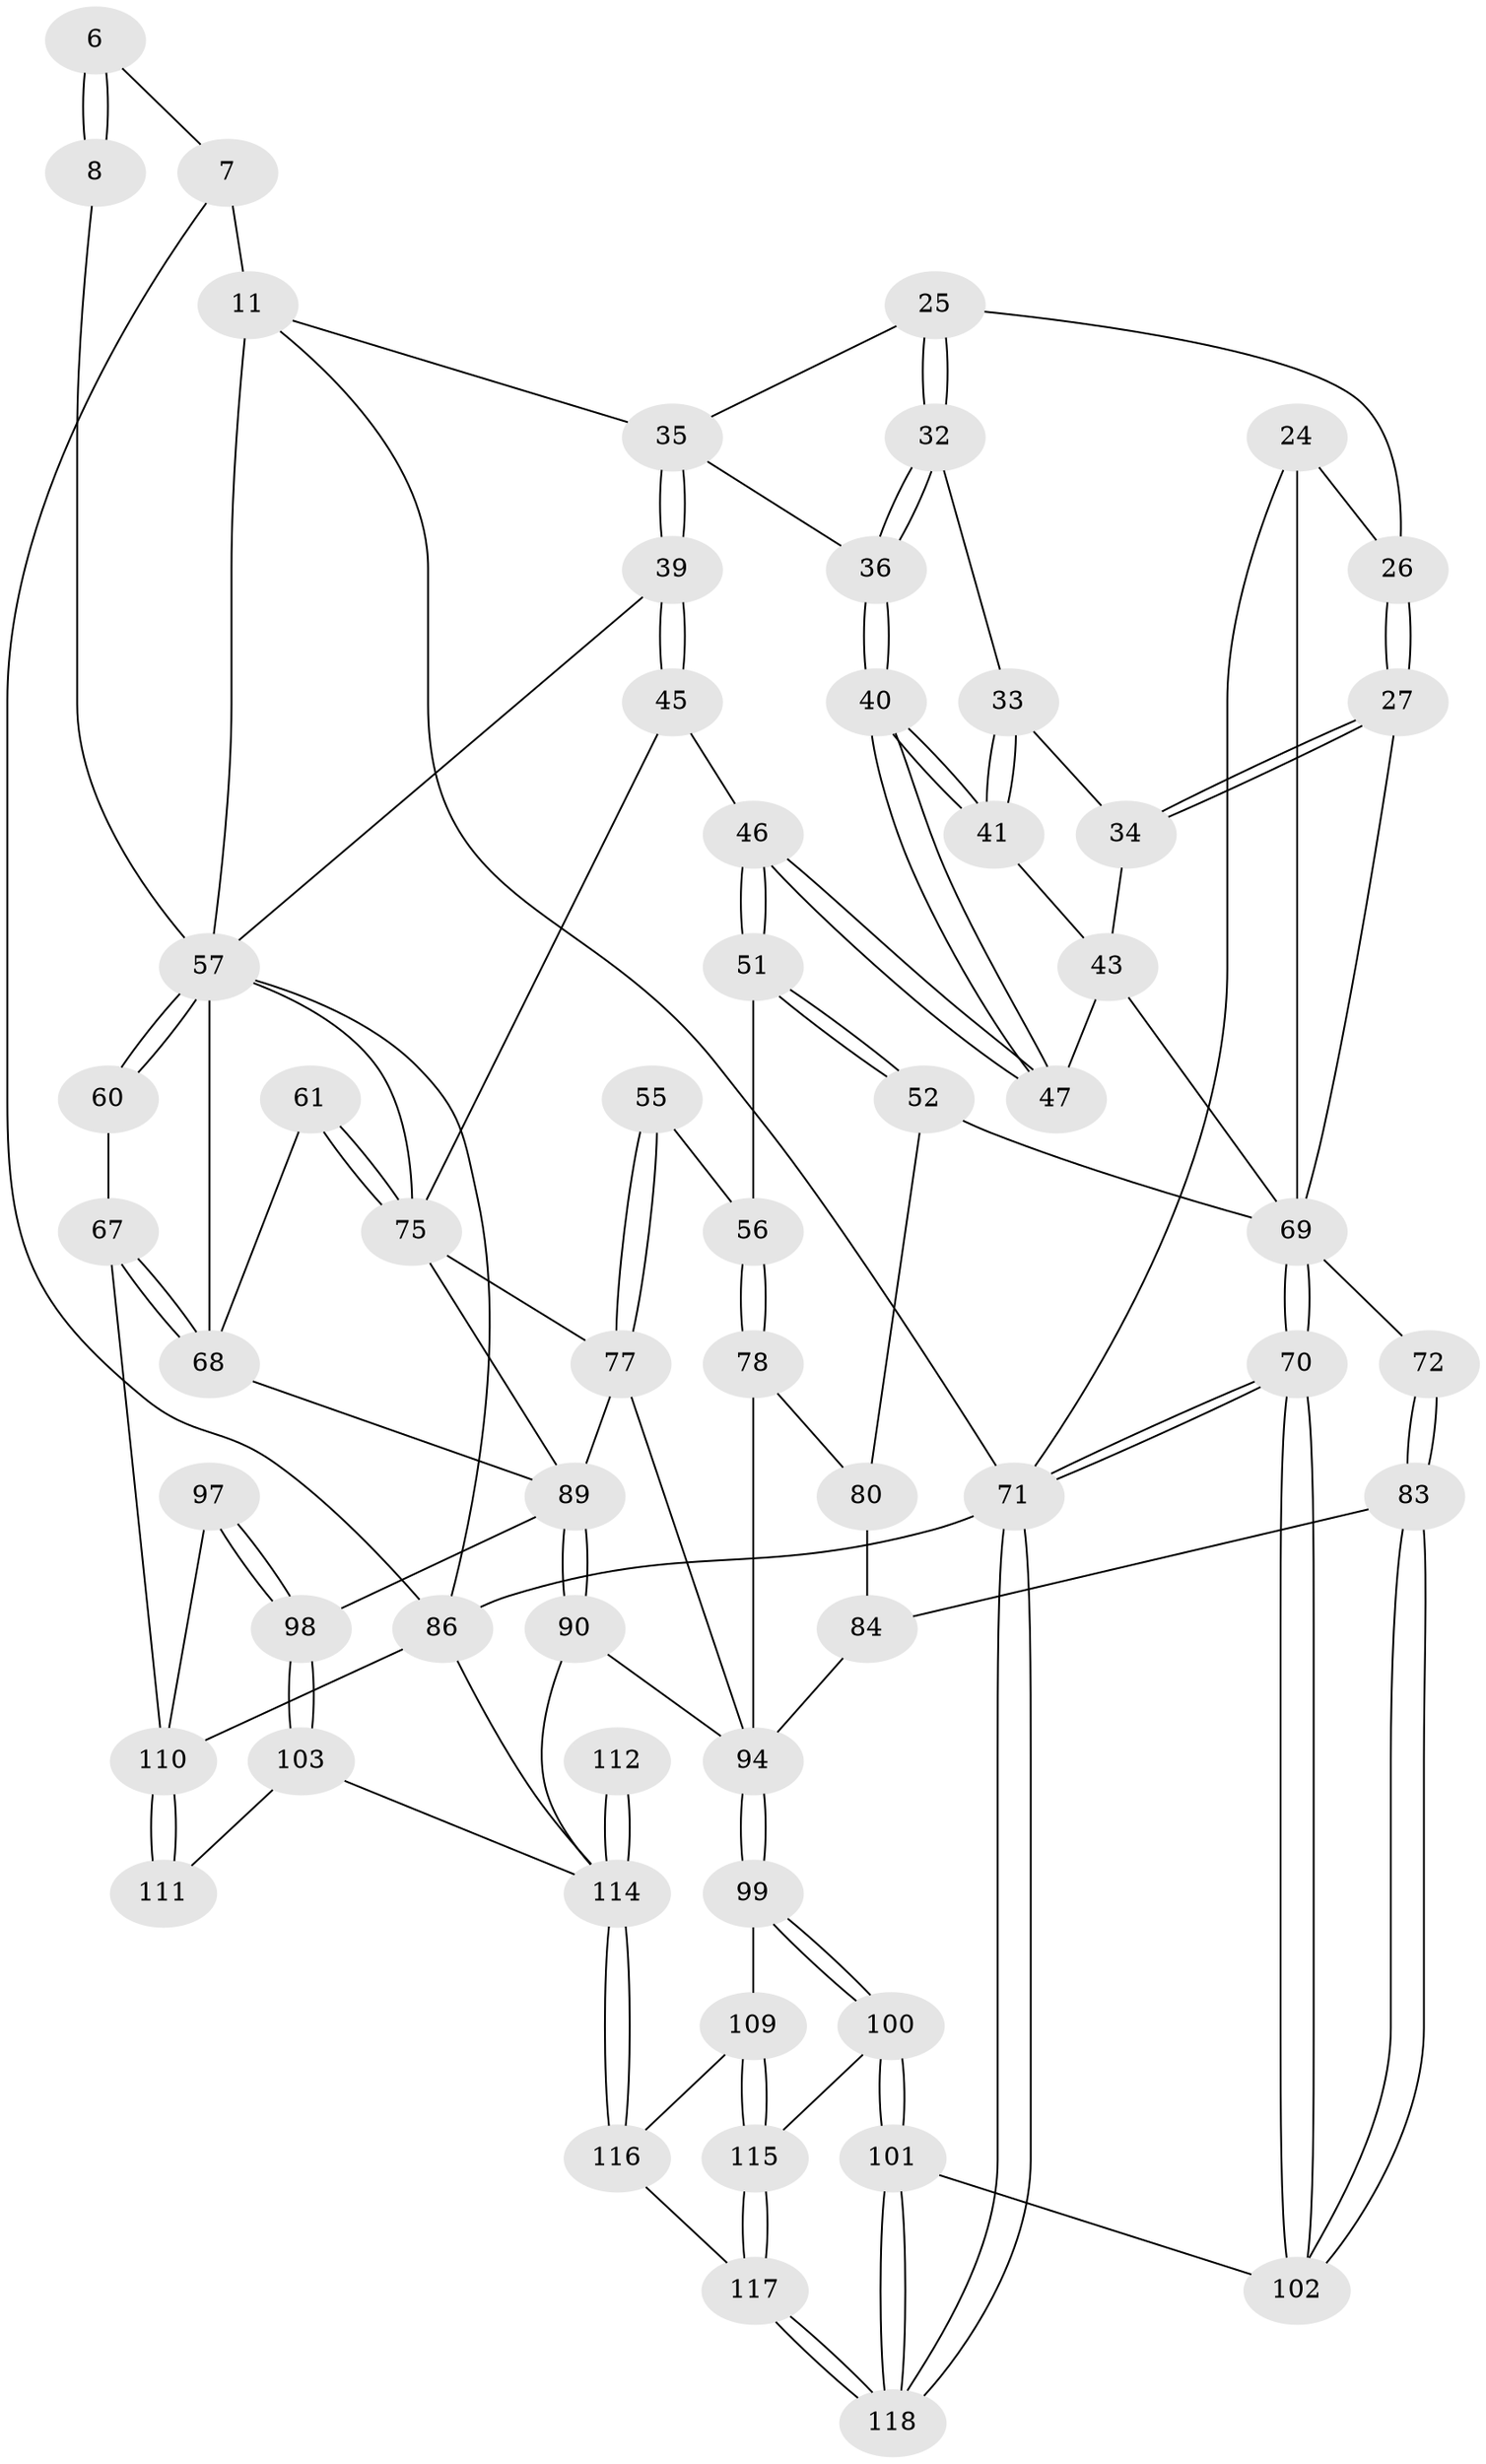 // original degree distribution, {3: 0.01694915254237288, 4: 0.211864406779661, 5: 0.576271186440678, 6: 0.19491525423728814}
// Generated by graph-tools (version 1.1) at 2025/02/03/09/25 05:02:09]
// undirected, 59 vertices, 134 edges
graph export_dot {
graph [start="1"]
  node [color=gray90,style=filled];
  6 [pos="+0.8118687012031783+0.15936959504190665",super="+2"];
  7 [pos="+0.7877801312602714+0.16138832929392719",super="+5"];
  8 [pos="+0.8681202538566222+0.16714738369562981"];
  11 [pos="+0.6296673296607207+0",super="+10"];
  24 [pos="+0.11642408055722543+0.17834089113796556",super="+22"];
  25 [pos="+0.3484327380838238+0.19902650955670953",super="+18"];
  26 [pos="+0.27098360806931976+0.18520964502310835",super="+23"];
  27 [pos="+0.22078702991622837+0.2759325742813201"];
  32 [pos="+0.34037435935055294+0.23468070515881523"];
  33 [pos="+0.3183243204540465+0.27256711105390224"];
  34 [pos="+0.24551544061957087+0.29822974728088514"];
  35 [pos="+0.5192106212302019+0.194941742166031",super="+17"];
  36 [pos="+0.40636158032900727+0.3134393974622885"];
  39 [pos="+0.5511737090455945+0.2849482498392685"];
  40 [pos="+0.38340726512833423+0.3678436362617922"];
  41 [pos="+0.36585670857546554+0.3571062517964124"];
  43 [pos="+0.2250899484647568+0.42049599573487917",super="+42"];
  45 [pos="+0.5480165410701843+0.35999626589166983"];
  46 [pos="+0.411331322618532+0.4179684785190725"];
  47 [pos="+0.39042929273300964+0.38607387328246684"];
  51 [pos="+0.40446995707437317+0.46436168940017974"];
  52 [pos="+0.26972858219354445+0.531149467504521"];
  55 [pos="+0.5496241062320891+0.528255605447037"];
  56 [pos="+0.48160858681372604+0.5476022127231116"];
  57 [pos="+0.9702294792869272+0.41591301672405373",super="+30+31+16+15"];
  60 [pos="+1+0.39146343025944874"];
  61 [pos="+0.8402021270649126+0.5470117964786895",super="+59"];
  67 [pos="+0.9832946679890473+0.7160613104098534",super="+66"];
  68 [pos="+0.9504877351920304+0.7044456976289911",super="+58"];
  69 [pos="+0+0.5999241662067363",super="+53+28"];
  70 [pos="+0+1"];
  71 [pos="+0+1",super="+14"];
  72 [pos="+0.1386157983874511+0.5607013641791759"];
  75 [pos="+0.8356889956487691+0.576409642563872",super="+63+62"];
  77 [pos="+0.576670141034917+0.6887474747135044",super="+76+65+54"];
  78 [pos="+0.477578233522066+0.5606245721904769"];
  80 [pos="+0.3416819835070607+0.5883338313986826",super="+79"];
  83 [pos="+0.2806733163062906+0.7649347411621784"];
  84 [pos="+0.3831751918509791+0.7214074706729117",super="+82"];
  86 [pos="+1+1",super="+12"];
  89 [pos="+0.7294187302122742+0.763834046527632",super="+88"];
  90 [pos="+0.7275085833342873+0.7661250995393845"];
  94 [pos="+0.5417931267978587+0.8085906304689865",super="+91+85+81"];
  97 [pos="+0.8616160629872593+0.8537812512213259"];
  98 [pos="+0.8344887667066663+0.8783995107995786",super="+93+92"];
  99 [pos="+0.5411830752805985+0.8186003356582082"];
  100 [pos="+0.43698886557760275+0.9104044422744846"];
  101 [pos="+0.35474621642465365+0.9662204427741521"];
  102 [pos="+0.27538308769347153+0.7963039741577816"];
  103 [pos="+0.8209444519569933+0.8994053150481341"];
  109 [pos="+0.6137945897557034+0.8990514782932725"];
  110 [pos="+1+1",super="+87+95+96"];
  111 [pos="+0.9537264263674089+0.9271495662943318"];
  112 [pos="+0.7585878164039797+0.9276282101864765"];
  114 [pos="+0.7129684515889483+1",super="+113+104+105+107"];
  115 [pos="+0.5583516868260653+0.9740878597606965"];
  116 [pos="+0.6976260328040851+1",super="+108"];
  117 [pos="+0.4845506268207362+1"];
  118 [pos="+0.3007052511231837+1"];
  6 -- 7 [weight=2];
  6 -- 8 [weight=2];
  6 -- 8;
  7 -- 11 [weight=2];
  7 -- 86;
  8 -- 57;
  11 -- 71;
  11 -- 57;
  11 -- 35;
  24 -- 26 [weight=2];
  24 -- 69 [weight=2];
  24 -- 71 [weight=2];
  25 -- 26 [weight=2];
  25 -- 32;
  25 -- 32;
  25 -- 35;
  26 -- 27;
  26 -- 27;
  27 -- 34;
  27 -- 34;
  27 -- 69;
  32 -- 33;
  32 -- 36;
  32 -- 36;
  33 -- 34;
  33 -- 41;
  33 -- 41;
  34 -- 43;
  35 -- 36;
  35 -- 39;
  35 -- 39;
  36 -- 40;
  36 -- 40;
  39 -- 45;
  39 -- 45;
  39 -- 57;
  40 -- 41;
  40 -- 41;
  40 -- 47;
  40 -- 47;
  41 -- 43;
  43 -- 47;
  43 -- 69;
  45 -- 46;
  45 -- 75;
  46 -- 47;
  46 -- 47;
  46 -- 51;
  46 -- 51;
  51 -- 52;
  51 -- 52;
  51 -- 56;
  52 -- 80;
  52 -- 69;
  55 -- 56;
  55 -- 77 [weight=2];
  55 -- 77;
  56 -- 78;
  56 -- 78;
  57 -- 60 [weight=2];
  57 -- 60;
  57 -- 86;
  57 -- 68;
  57 -- 75;
  60 -- 67;
  61 -- 75 [weight=3];
  61 -- 75;
  61 -- 68;
  67 -- 68;
  67 -- 68;
  67 -- 110 [weight=2];
  68 -- 89;
  69 -- 70;
  69 -- 70;
  69 -- 72 [weight=2];
  70 -- 71;
  70 -- 71;
  70 -- 102;
  70 -- 102;
  71 -- 118;
  71 -- 118;
  71 -- 86 [weight=2];
  72 -- 83;
  72 -- 83;
  75 -- 77;
  75 -- 89 [weight=2];
  77 -- 94 [weight=2];
  77 -- 89;
  78 -- 94;
  78 -- 80;
  80 -- 84 [weight=2];
  83 -- 102;
  83 -- 102;
  83 -- 84;
  84 -- 94;
  86 -- 110;
  86 -- 114;
  89 -- 90;
  89 -- 90;
  89 -- 98 [weight=2];
  90 -- 114;
  90 -- 94;
  94 -- 99;
  94 -- 99;
  97 -- 98 [weight=2];
  97 -- 98;
  97 -- 110;
  98 -- 103;
  98 -- 103;
  99 -- 100;
  99 -- 100;
  99 -- 109;
  100 -- 101;
  100 -- 101;
  100 -- 115;
  101 -- 102;
  101 -- 118;
  101 -- 118;
  103 -- 111;
  103 -- 114;
  109 -- 115;
  109 -- 115;
  109 -- 116;
  110 -- 111 [weight=2];
  110 -- 111;
  112 -- 114 [weight=3];
  112 -- 114;
  114 -- 116 [weight=2];
  114 -- 116;
  115 -- 117;
  115 -- 117;
  116 -- 117;
  117 -- 118;
  117 -- 118;
}
